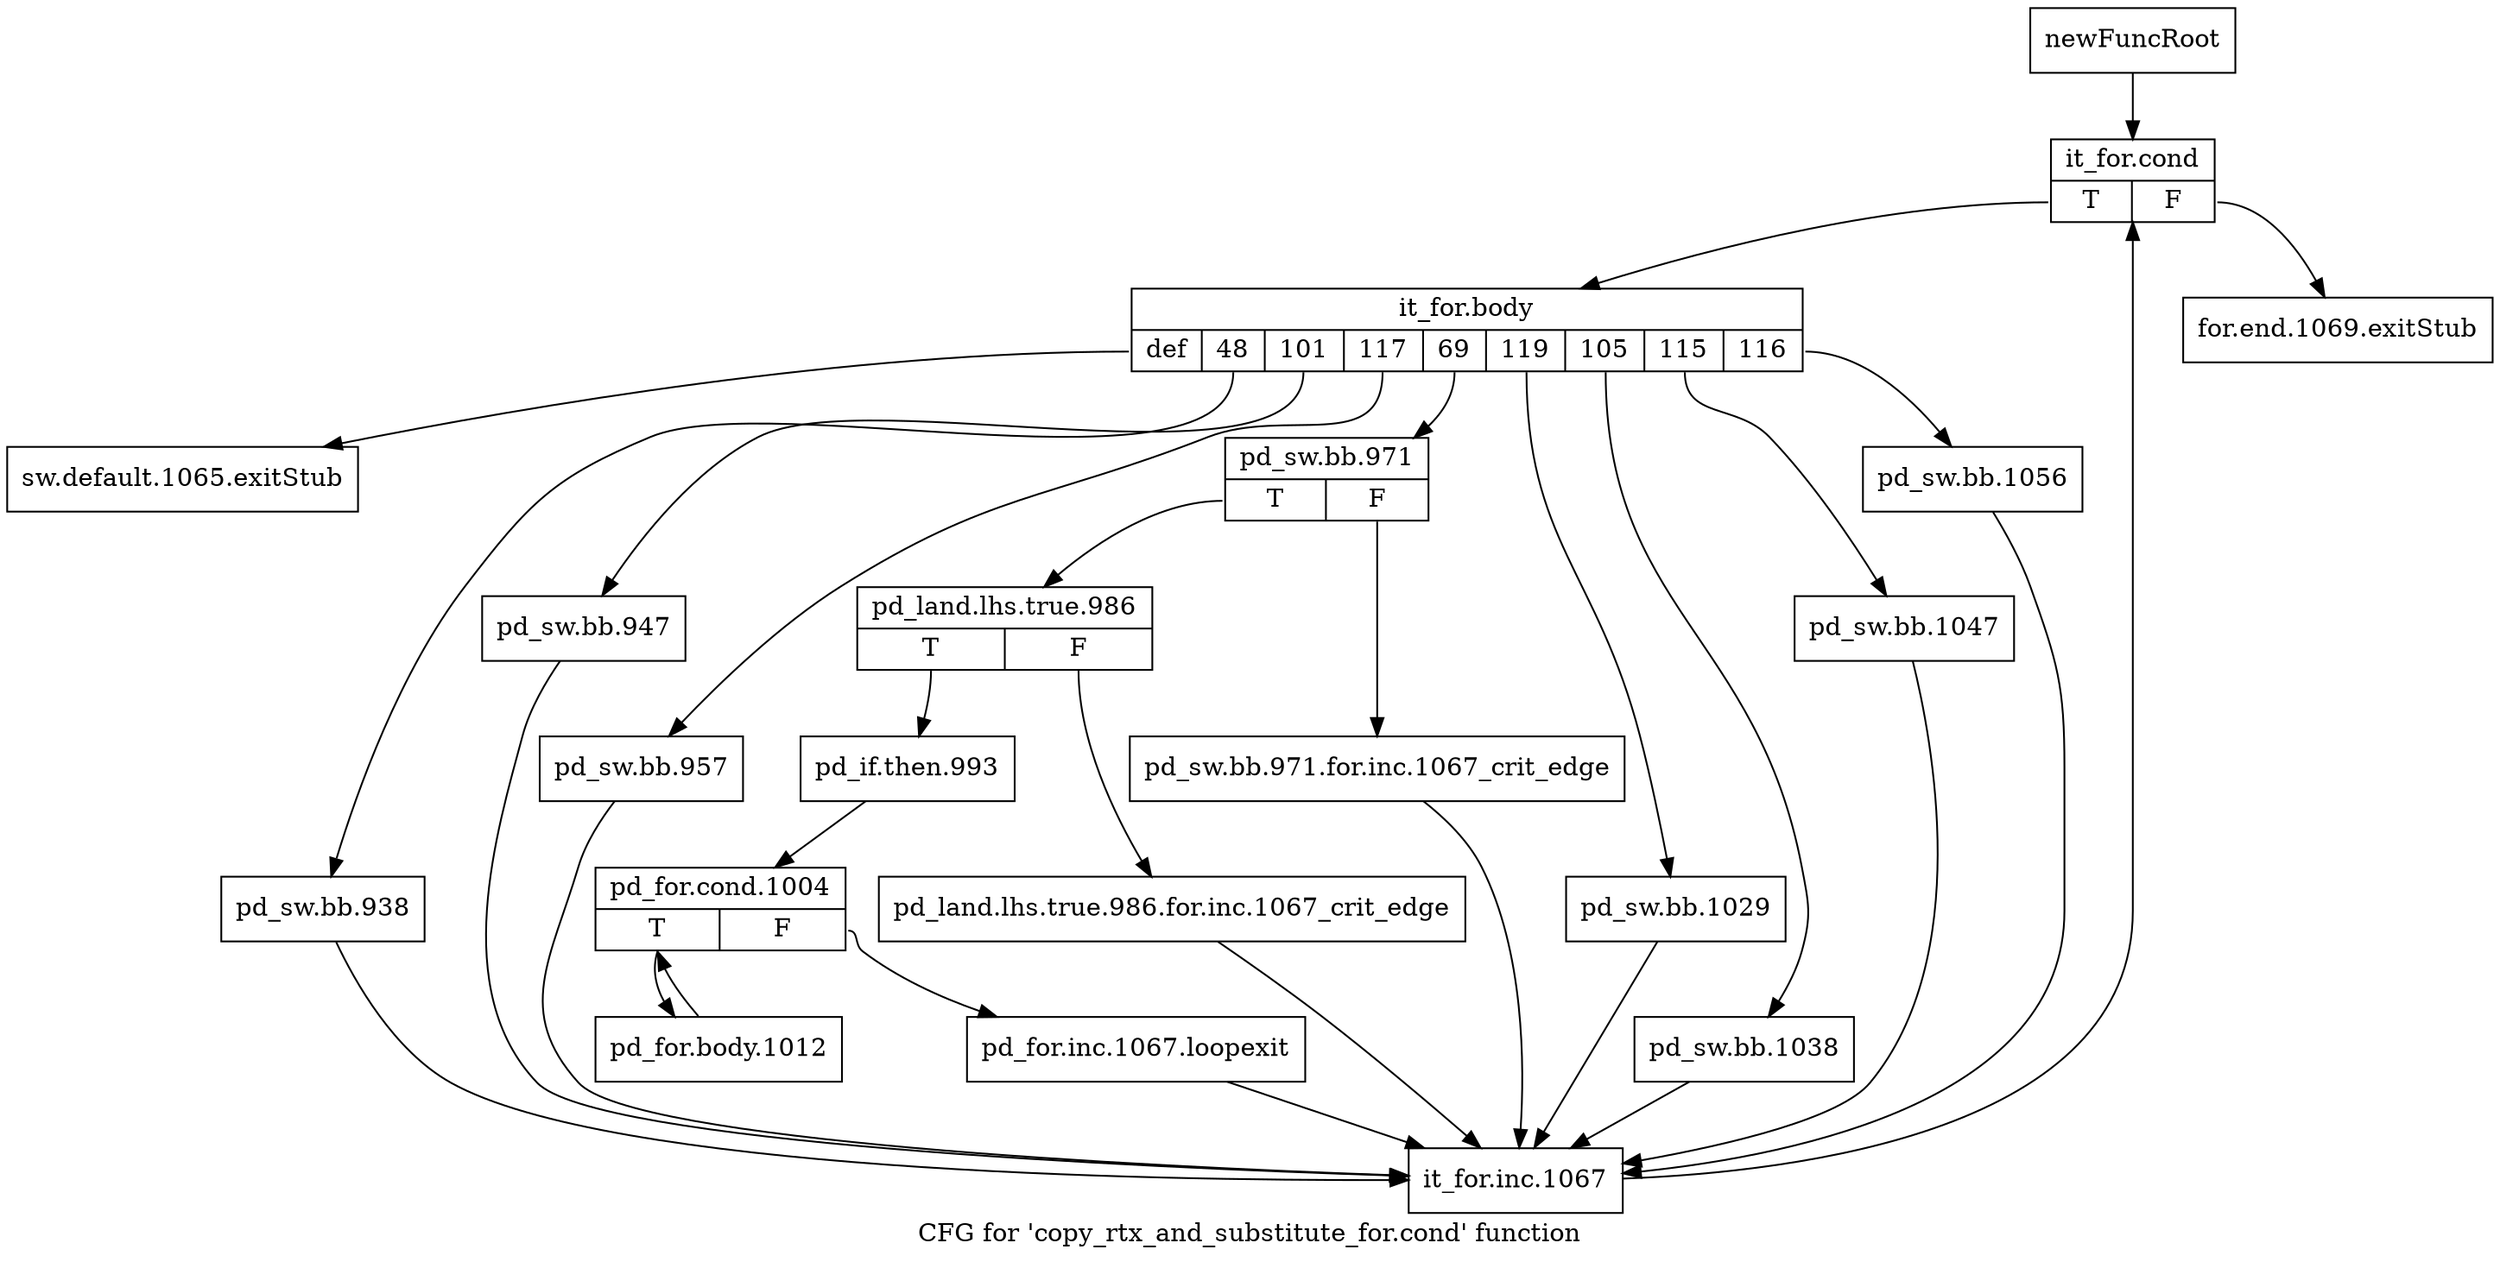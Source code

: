 digraph "CFG for 'copy_rtx_and_substitute_for.cond' function" {
	label="CFG for 'copy_rtx_and_substitute_for.cond' function";

	Node0xb31b1f0 [shape=record,label="{newFuncRoot}"];
	Node0xb31b1f0 -> Node0xb31bb60;
	Node0xb31bac0 [shape=record,label="{for.end.1069.exitStub}"];
	Node0xb31bb10 [shape=record,label="{sw.default.1065.exitStub}"];
	Node0xb31bb60 [shape=record,label="{it_for.cond|{<s0>T|<s1>F}}"];
	Node0xb31bb60:s0 -> Node0xb31bbb0;
	Node0xb31bb60:s1 -> Node0xb31bac0;
	Node0xb31bbb0 [shape=record,label="{it_for.body|{<s0>def|<s1>48|<s2>101|<s3>117|<s4>69|<s5>119|<s6>105|<s7>115|<s8>116}}"];
	Node0xb31bbb0:s0 -> Node0xb31bb10;
	Node0xb31bbb0:s1 -> Node0xb31c060;
	Node0xb31bbb0:s2 -> Node0xb31c010;
	Node0xb31bbb0:s3 -> Node0xb31bfc0;
	Node0xb31bbb0:s4 -> Node0xb31bd40;
	Node0xb31bbb0:s5 -> Node0xb31bcf0;
	Node0xb31bbb0:s6 -> Node0xb31bca0;
	Node0xb31bbb0:s7 -> Node0xb31bc50;
	Node0xb31bbb0:s8 -> Node0xb31bc00;
	Node0xb31bc00 [shape=record,label="{pd_sw.bb.1056}"];
	Node0xb31bc00 -> Node0xb31c0b0;
	Node0xb31bc50 [shape=record,label="{pd_sw.bb.1047}"];
	Node0xb31bc50 -> Node0xb31c0b0;
	Node0xb31bca0 [shape=record,label="{pd_sw.bb.1038}"];
	Node0xb31bca0 -> Node0xb31c0b0;
	Node0xb31bcf0 [shape=record,label="{pd_sw.bb.1029}"];
	Node0xb31bcf0 -> Node0xb31c0b0;
	Node0xb31bd40 [shape=record,label="{pd_sw.bb.971|{<s0>T|<s1>F}}"];
	Node0xb31bd40:s0 -> Node0xb31bde0;
	Node0xb31bd40:s1 -> Node0xb31bd90;
	Node0xb31bd90 [shape=record,label="{pd_sw.bb.971.for.inc.1067_crit_edge}"];
	Node0xb31bd90 -> Node0xb31c0b0;
	Node0xb31bde0 [shape=record,label="{pd_land.lhs.true.986|{<s0>T|<s1>F}}"];
	Node0xb31bde0:s0 -> Node0xb31be80;
	Node0xb31bde0:s1 -> Node0xb31be30;
	Node0xb31be30 [shape=record,label="{pd_land.lhs.true.986.for.inc.1067_crit_edge}"];
	Node0xb31be30 -> Node0xb31c0b0;
	Node0xb31be80 [shape=record,label="{pd_if.then.993}"];
	Node0xb31be80 -> Node0xb31bed0;
	Node0xb31bed0 [shape=record,label="{pd_for.cond.1004|{<s0>T|<s1>F}}"];
	Node0xb31bed0:s0 -> Node0xb31bf70;
	Node0xb31bed0:s1 -> Node0xb31bf20;
	Node0xb31bf20 [shape=record,label="{pd_for.inc.1067.loopexit}"];
	Node0xb31bf20 -> Node0xb31c0b0;
	Node0xb31bf70 [shape=record,label="{pd_for.body.1012}"];
	Node0xb31bf70 -> Node0xb31bed0;
	Node0xb31bfc0 [shape=record,label="{pd_sw.bb.957}"];
	Node0xb31bfc0 -> Node0xb31c0b0;
	Node0xb31c010 [shape=record,label="{pd_sw.bb.947}"];
	Node0xb31c010 -> Node0xb31c0b0;
	Node0xb31c060 [shape=record,label="{pd_sw.bb.938}"];
	Node0xb31c060 -> Node0xb31c0b0;
	Node0xb31c0b0 [shape=record,label="{it_for.inc.1067}"];
	Node0xb31c0b0 -> Node0xb31bb60;
}
